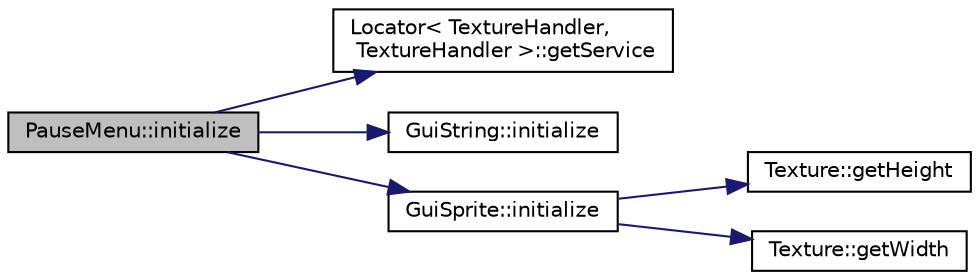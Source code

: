 digraph "PauseMenu::initialize"
{
 // INTERACTIVE_SVG=YES
 // LATEX_PDF_SIZE
  edge [fontname="Helvetica",fontsize="10",labelfontname="Helvetica",labelfontsize="10"];
  node [fontname="Helvetica",fontsize="10",shape=record];
  rankdir="LR";
  Node1 [label="PauseMenu::initialize",height=0.2,width=0.4,color="black", fillcolor="grey75", style="filled", fontcolor="black",tooltip=" "];
  Node1 -> Node2 [color="midnightblue",fontsize="10",style="solid",fontname="Helvetica"];
  Node2 [label="Locator\< TextureHandler,\l TextureHandler \>::getService",height=0.2,width=0.4,color="black", fillcolor="white", style="filled",URL="$d2/d23/class_locator.html#a310ebd51e96b6341e25471b651afaf34",tooltip=" "];
  Node1 -> Node3 [color="midnightblue",fontsize="10",style="solid",fontname="Helvetica"];
  Node3 [label="GuiString::initialize",height=0.2,width=0.4,color="black", fillcolor="white", style="filled",URL="$dd/df5/class_gui_string.html#a092c979f8a66d3226f191b63f32f7e81",tooltip=" "];
  Node1 -> Node4 [color="midnightblue",fontsize="10",style="solid",fontname="Helvetica"];
  Node4 [label="GuiSprite::initialize",height=0.2,width=0.4,color="black", fillcolor="white", style="filled",URL="$d1/db9/class_gui_sprite.html#a50b84e21fcb306c538ed057bd0eea717",tooltip=" "];
  Node4 -> Node5 [color="midnightblue",fontsize="10",style="solid",fontname="Helvetica"];
  Node5 [label="Texture::getHeight",height=0.2,width=0.4,color="black", fillcolor="white", style="filled",URL="$d2/d7f/class_texture.html#a0eaebfd0e00f88d19a64ed05ea634539",tooltip=" "];
  Node4 -> Node6 [color="midnightblue",fontsize="10",style="solid",fontname="Helvetica"];
  Node6 [label="Texture::getWidth",height=0.2,width=0.4,color="black", fillcolor="white", style="filled",URL="$d2/d7f/class_texture.html#a4d8e86e7df22179e8f3af9392020608c",tooltip=" "];
}
